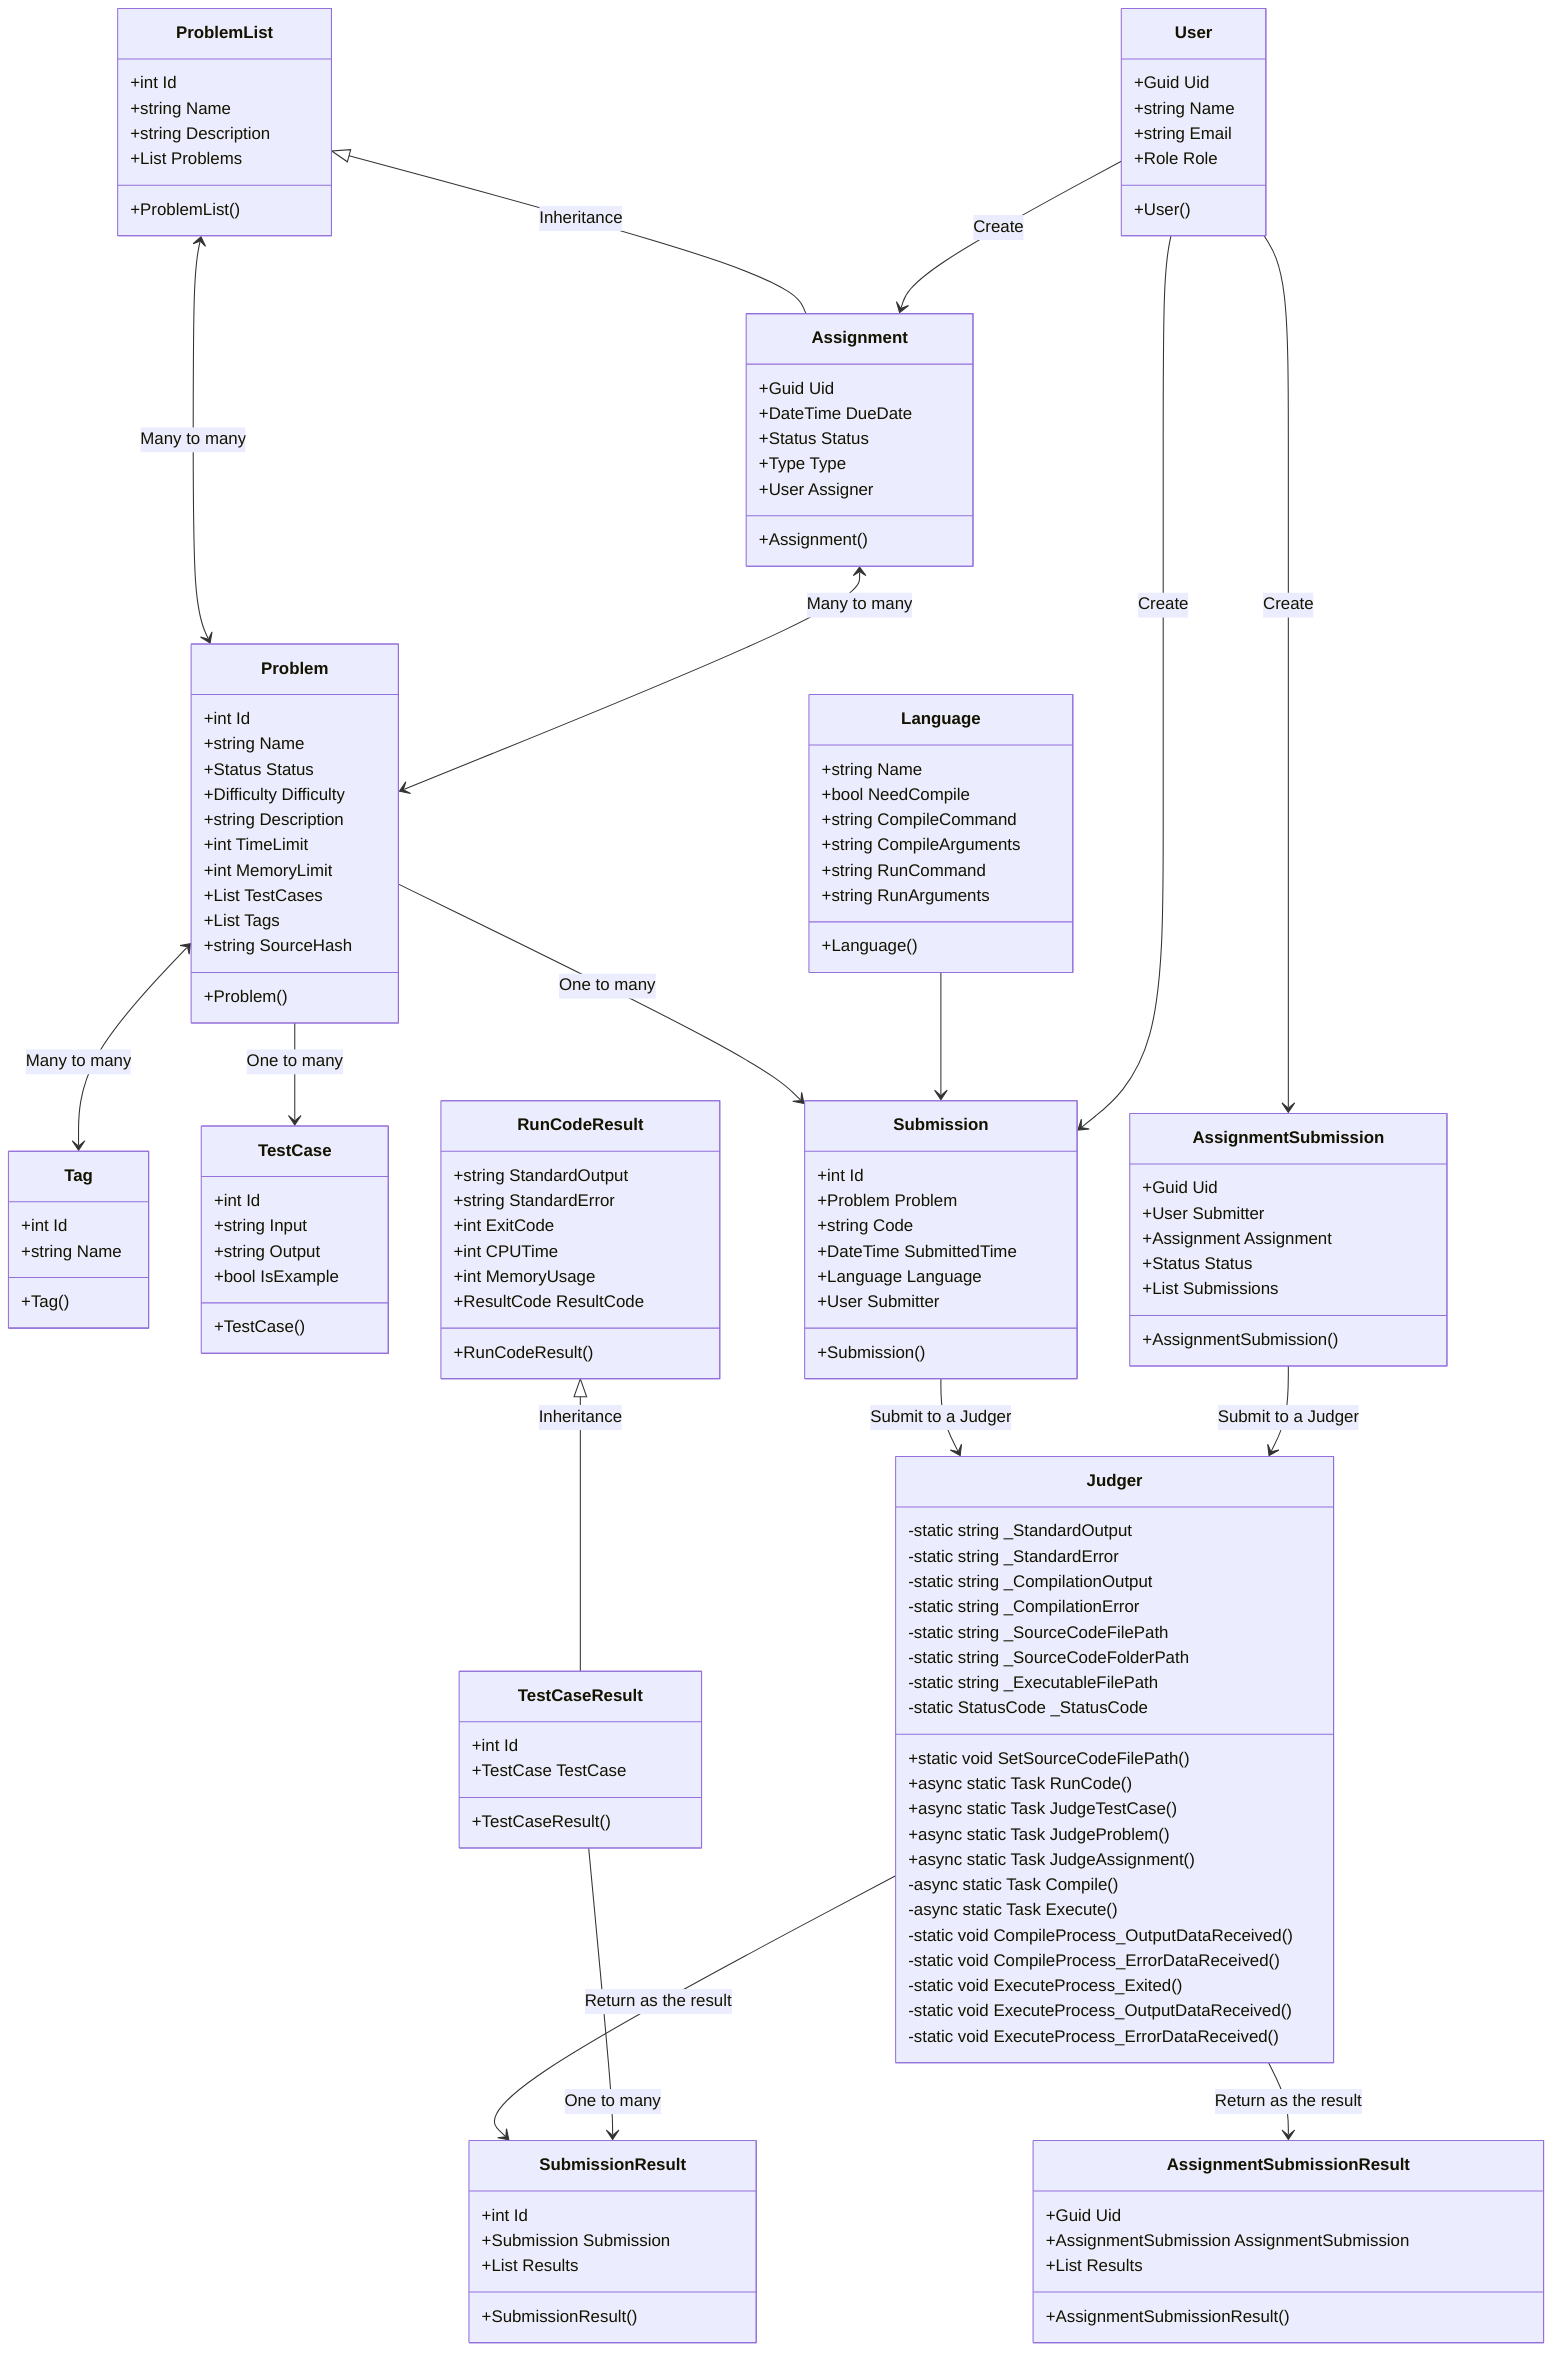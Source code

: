 classDiagram
    class Tag{
        +int Id
        +string Name
        +Tag()
    }
    class TestCase{
        +int Id
        +string Input
        +string Output
        +bool IsExample
        +TestCase()
    }
    class Problem{
        +int Id
        +string Name
        +Status Status
        +Difficulty Difficulty
        +string Description
        +int TimeLimit
        +int MemoryLimit
        +List<TestCase> TestCases
        +List<Tag> Tags
        +string SourceHash
        +Problem()
    }
    class ProblemList{
        +int Id
        +string Name
        +string Description
        +List<Problem> Problems
        +ProblemList()
    }
    class Assignment{
        +Guid Uid
        +DateTime DueDate
        +Status Status
        +Type Type
        +User Assigner
        +Assignment()
    }
    class Submission{
        +int Id
        +Problem Problem
        +string Code
        +DateTime SubmittedTime
        +Language Language
        +User Submitter
        +Submission()
    }
    class RunCodeResult {
        +string StandardOutput
        +string StandardError
        +int ExitCode
        +int CPUTime
        +int MemoryUsage
        +ResultCode ResultCode
        +RunCodeResult()
    }
    class TestCaseResult {
        +int Id
        +TestCase TestCase
        +TestCaseResult()
    }
    class SubmissionResult{
        +int Id
        +Submission Submission
        +List<TestCaseResults> Results
        +SubmissionResult()
    }
    class AssignmentSubmission{
        +Guid Uid
        +User Submitter
        +Assignment Assignment
        +Status Status
        +List<Submission> Submissions
        +AssignmentSubmission()
    }
    class AssignmentSubmissionResult{
        +Guid Uid
        +AssignmentSubmission AssignmentSubmission
        +List<SubmissionResult> Results
        +AssignmentSubmissionResult()
    }
    class Judger{
        -static string _StandardOutput
        -static string _StandardError
        -static string _CompilationOutput
        -static string _CompilationError
        -static string _SourceCodeFilePath
        -static string _SourceCodeFolderPath
        -static string _ExecutableFilePath
        -static StatusCode _StatusCode
        +static void SetSourceCodeFilePath()
        +async static Task<SubmissionResult> RunCode()
        +async static Task<SubmissionResult> JudgeTestCase()
        +async static Task<SubmissionResult> JudgeProblem()
        +async static Task<AssignmentSubmission> JudgeAssignment()
        -async static Task<int> Compile()
        -async static Task<int> Execute()
        -static void CompileProcess_OutputDataReceived()
        -static void CompileProcess_ErrorDataReceived()
        -static void ExecuteProcess_Exited()
        -static void ExecuteProcess_OutputDataReceived()
        -static void ExecuteProcess_ErrorDataReceived()
    }
    class User{
        +Guid Uid
        +string Name
        +string Email
        +Role Role
        +User()
    }
    class Language{
        +string Name
        +bool NeedCompile
        +string CompileCommand
        +string CompileArguments
        +string RunCommand
        +string RunArguments
        +Language()
    }
    ProblemList <|-- Assignment: Inheritance
    Submission --> Judger: Submit to a Judger
    Judger -->  SubmissionResult: Return as the result
    Problem <--> Tag:Many to many
    Problem --> TestCase:One to many
    Problem --> Submission:One to many
    Language --> Submission
    ProblemList <--> Problem:Many to many
    Assignment <--> Problem:Many to many
    User --> Submission:Create
    User --> Assignment:Create
    User --> AssignmentSubmission:Create
    AssignmentSubmission --> Judger: Submit to a Judger
    Judger -->  AssignmentSubmissionResult: Return as the result
    RunCodeResult <|-- TestCaseResult: Inheritance
    TestCaseResult --> SubmissionResult: One to many